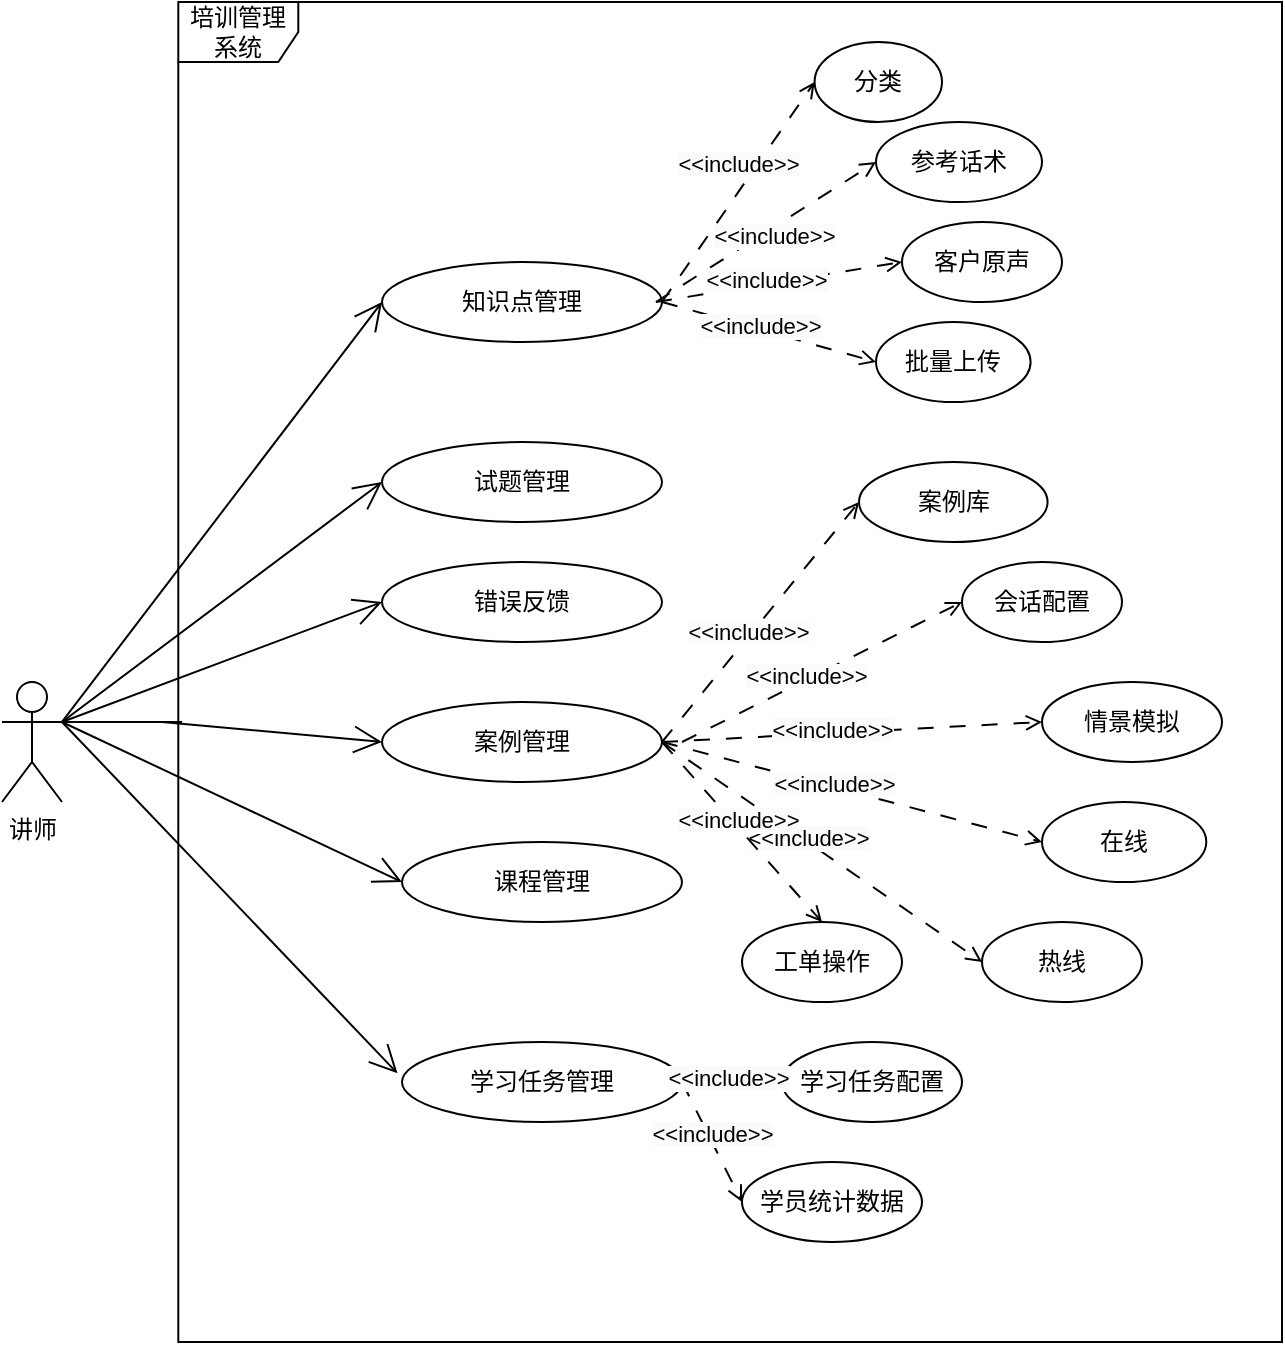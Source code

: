 <mxfile version="24.8.6">
  <diagram name="第 1 页" id="J2Rgs34cH2gYBlN_kvZF">
    <mxGraphModel dx="967" dy="560" grid="1" gridSize="10" guides="1" tooltips="1" connect="1" arrows="1" fold="1" page="1" pageScale="1" pageWidth="827" pageHeight="1169" math="0" shadow="0">
      <root>
        <mxCell id="0" />
        <mxCell id="1" parent="0" />
        <mxCell id="4MMp17TeAA0zZRWLuz8M-1" value="讲师" style="shape=umlActor;verticalLabelPosition=bottom;verticalAlign=top;html=1;outlineConnect=0;" vertex="1" parent="1">
          <mxGeometry x="210" y="440" width="30" height="60" as="geometry" />
        </mxCell>
        <mxCell id="4MMp17TeAA0zZRWLuz8M-2" value="知识点管理" style="ellipse;whiteSpace=wrap;html=1;" vertex="1" parent="1">
          <mxGeometry x="400" y="230" width="140" height="40" as="geometry" />
        </mxCell>
        <mxCell id="4MMp17TeAA0zZRWLuz8M-3" value="" style="endArrow=open;endFill=1;endSize=12;html=1;rounded=0;exitX=1;exitY=0.333;exitDx=0;exitDy=0;exitPerimeter=0;entryX=0;entryY=0.5;entryDx=0;entryDy=0;" edge="1" parent="1" source="4MMp17TeAA0zZRWLuz8M-1" target="4MMp17TeAA0zZRWLuz8M-2">
          <mxGeometry width="160" relative="1" as="geometry">
            <mxPoint x="240" y="520" as="sourcePoint" />
            <mxPoint x="400" y="520" as="targetPoint" />
          </mxGeometry>
        </mxCell>
        <mxCell id="4MMp17TeAA0zZRWLuz8M-4" value="案例管理" style="ellipse;whiteSpace=wrap;html=1;" vertex="1" parent="1">
          <mxGeometry x="400" y="450" width="140" height="40" as="geometry" />
        </mxCell>
        <mxCell id="4MMp17TeAA0zZRWLuz8M-5" value="" style="endArrow=open;endFill=1;endSize=12;html=1;rounded=0;entryX=0;entryY=0.5;entryDx=0;entryDy=0;" edge="1" parent="1" target="4MMp17TeAA0zZRWLuz8M-4">
          <mxGeometry width="160" relative="1" as="geometry">
            <mxPoint x="290" y="460" as="sourcePoint" />
            <mxPoint x="440" y="380" as="targetPoint" />
          </mxGeometry>
        </mxCell>
        <mxCell id="4MMp17TeAA0zZRWLuz8M-6" value="试题管理" style="ellipse;whiteSpace=wrap;html=1;" vertex="1" parent="1">
          <mxGeometry x="400" y="320" width="140" height="40" as="geometry" />
        </mxCell>
        <mxCell id="4MMp17TeAA0zZRWLuz8M-7" value="课程管理" style="ellipse;whiteSpace=wrap;html=1;" vertex="1" parent="1">
          <mxGeometry x="410" y="520" width="140" height="40" as="geometry" />
        </mxCell>
        <mxCell id="4MMp17TeAA0zZRWLuz8M-8" value="学习任务管理" style="ellipse;whiteSpace=wrap;html=1;" vertex="1" parent="1">
          <mxGeometry x="410" y="620" width="140" height="40" as="geometry" />
        </mxCell>
        <mxCell id="4MMp17TeAA0zZRWLuz8M-9" value="" style="endArrow=open;endFill=1;endSize=12;html=1;rounded=0;entryX=0;entryY=0.5;entryDx=0;entryDy=0;" edge="1" parent="1" target="4MMp17TeAA0zZRWLuz8M-6">
          <mxGeometry width="160" relative="1" as="geometry">
            <mxPoint x="300" y="460" as="sourcePoint" />
            <mxPoint x="440" y="450" as="targetPoint" />
            <Array as="points">
              <mxPoint x="240" y="460" />
            </Array>
          </mxGeometry>
        </mxCell>
        <mxCell id="4MMp17TeAA0zZRWLuz8M-10" value="" style="endArrow=open;endFill=1;endSize=12;html=1;rounded=0;entryX=0;entryY=0.5;entryDx=0;entryDy=0;" edge="1" parent="1" target="4MMp17TeAA0zZRWLuz8M-7">
          <mxGeometry width="160" relative="1" as="geometry">
            <mxPoint x="240" y="460" as="sourcePoint" />
            <mxPoint x="430" y="550" as="targetPoint" />
          </mxGeometry>
        </mxCell>
        <mxCell id="4MMp17TeAA0zZRWLuz8M-11" value="" style="endArrow=open;endFill=1;endSize=12;html=1;rounded=0;entryX=-0.016;entryY=0.392;entryDx=0;entryDy=0;entryPerimeter=0;exitX=1;exitY=0.333;exitDx=0;exitDy=0;exitPerimeter=0;" edge="1" parent="1" source="4MMp17TeAA0zZRWLuz8M-1" target="4MMp17TeAA0zZRWLuz8M-8">
          <mxGeometry width="160" relative="1" as="geometry">
            <mxPoint x="290" y="460" as="sourcePoint" />
            <mxPoint x="460" y="590" as="targetPoint" />
          </mxGeometry>
        </mxCell>
        <mxCell id="4MMp17TeAA0zZRWLuz8M-12" value="学员统计数据" style="ellipse;whiteSpace=wrap;html=1;" vertex="1" parent="1">
          <mxGeometry x="580" y="680" width="90" height="40" as="geometry" />
        </mxCell>
        <mxCell id="4MMp17TeAA0zZRWLuz8M-13" value="" style="endArrow=open;html=1;rounded=0;exitX=1;exitY=0.5;exitDx=0;exitDy=0;dashed=1;dashPattern=8 8;endFill=0;entryX=0;entryY=0.5;entryDx=0;entryDy=0;" edge="1" parent="1" source="4MMp17TeAA0zZRWLuz8M-2" target="4MMp17TeAA0zZRWLuz8M-15">
          <mxGeometry width="50" height="50" relative="1" as="geometry">
            <mxPoint x="656.3" y="300" as="sourcePoint" />
            <mxPoint x="646.3" y="170" as="targetPoint" />
            <Array as="points" />
          </mxGeometry>
        </mxCell>
        <mxCell id="4MMp17TeAA0zZRWLuz8M-14" value="&lt;span style=&quot;background-color: rgb(251, 251, 251);&quot;&gt;&amp;lt;&amp;lt;include&amp;gt;&amp;gt;&lt;/span&gt;" style="edgeLabel;html=1;align=center;verticalAlign=middle;resizable=0;points=[];rotation=0;" vertex="1" connectable="0" parent="4MMp17TeAA0zZRWLuz8M-13">
          <mxGeometry x="-0.104" y="2" relative="1" as="geometry">
            <mxPoint x="5" y="-19" as="offset" />
          </mxGeometry>
        </mxCell>
        <mxCell id="4MMp17TeAA0zZRWLuz8M-15" value="分类" style="ellipse;whiteSpace=wrap;html=1;" vertex="1" parent="1">
          <mxGeometry x="616.3" y="120" width="63.7" height="40" as="geometry" />
        </mxCell>
        <mxCell id="4MMp17TeAA0zZRWLuz8M-16" value="参考话术" style="ellipse;whiteSpace=wrap;html=1;" vertex="1" parent="1">
          <mxGeometry x="647" y="160" width="83" height="40" as="geometry" />
        </mxCell>
        <mxCell id="4MMp17TeAA0zZRWLuz8M-17" value="客户原声" style="ellipse;whiteSpace=wrap;html=1;" vertex="1" parent="1">
          <mxGeometry x="660" y="210" width="80" height="40" as="geometry" />
        </mxCell>
        <mxCell id="4MMp17TeAA0zZRWLuz8M-18" value="" style="endArrow=open;html=1;rounded=0;dashed=1;dashPattern=8 8;endFill=0;entryX=0;entryY=0.5;entryDx=0;entryDy=0;" edge="1" parent="1" target="4MMp17TeAA0zZRWLuz8M-16">
          <mxGeometry width="50" height="50" relative="1" as="geometry">
            <mxPoint x="537" y="250" as="sourcePoint" />
            <mxPoint x="496.3" y="350" as="targetPoint" />
            <Array as="points" />
          </mxGeometry>
        </mxCell>
        <mxCell id="4MMp17TeAA0zZRWLuz8M-19" value="&lt;span style=&quot;background-color: rgb(251, 251, 251);&quot;&gt;&amp;lt;&amp;lt;include&amp;gt;&amp;gt;&lt;/span&gt;" style="edgeLabel;html=1;align=center;verticalAlign=middle;resizable=0;points=[];" vertex="1" connectable="0" parent="4MMp17TeAA0zZRWLuz8M-18">
          <mxGeometry x="-0.104" y="2" relative="1" as="geometry">
            <mxPoint x="10" as="offset" />
          </mxGeometry>
        </mxCell>
        <mxCell id="4MMp17TeAA0zZRWLuz8M-20" value="" style="endArrow=open;html=1;rounded=0;dashed=1;dashPattern=8 8;endFill=0;entryX=0;entryY=0.5;entryDx=0;entryDy=0;" edge="1" parent="1" target="4MMp17TeAA0zZRWLuz8M-17">
          <mxGeometry width="50" height="50" relative="1" as="geometry">
            <mxPoint x="537" y="250" as="sourcePoint" />
            <mxPoint x="656.3" y="230" as="targetPoint" />
            <Array as="points" />
          </mxGeometry>
        </mxCell>
        <mxCell id="4MMp17TeAA0zZRWLuz8M-21" value="&lt;span style=&quot;background-color: rgb(251, 251, 251);&quot;&gt;&amp;lt;&amp;lt;include&amp;gt;&amp;gt;&lt;/span&gt;" style="edgeLabel;html=1;align=center;verticalAlign=middle;resizable=0;points=[];" vertex="1" connectable="0" parent="4MMp17TeAA0zZRWLuz8M-20">
          <mxGeometry x="-0.104" y="2" relative="1" as="geometry">
            <mxPoint as="offset" />
          </mxGeometry>
        </mxCell>
        <mxCell id="4MMp17TeAA0zZRWLuz8M-22" value="案例库" style="ellipse;whiteSpace=wrap;html=1;" vertex="1" parent="1">
          <mxGeometry x="638.5" y="330" width="94.3" height="40" as="geometry" />
        </mxCell>
        <mxCell id="4MMp17TeAA0zZRWLuz8M-23" value="会话配置" style="ellipse;whiteSpace=wrap;html=1;" vertex="1" parent="1">
          <mxGeometry x="690" y="380" width="80" height="40" as="geometry" />
        </mxCell>
        <mxCell id="4MMp17TeAA0zZRWLuz8M-24" value="" style="endArrow=open;html=1;rounded=0;dashed=1;dashPattern=8 8;endFill=0;exitX=1;exitY=0.5;exitDx=0;exitDy=0;entryX=0;entryY=0.5;entryDx=0;entryDy=0;" edge="1" parent="1" source="4MMp17TeAA0zZRWLuz8M-2" target="4MMp17TeAA0zZRWLuz8M-26">
          <mxGeometry width="50" height="50" relative="1" as="geometry">
            <mxPoint x="566.3" y="240" as="sourcePoint" />
            <mxPoint x="620" y="290" as="targetPoint" />
            <Array as="points" />
          </mxGeometry>
        </mxCell>
        <mxCell id="4MMp17TeAA0zZRWLuz8M-25" value="&lt;span style=&quot;background-color: rgb(251, 251, 251);&quot;&gt;&amp;lt;&amp;lt;include&amp;gt;&amp;gt;&lt;/span&gt;" style="edgeLabel;html=1;align=center;verticalAlign=middle;resizable=0;points=[];" vertex="1" connectable="0" parent="4MMp17TeAA0zZRWLuz8M-24">
          <mxGeometry x="-0.104" y="2" relative="1" as="geometry">
            <mxPoint as="offset" />
          </mxGeometry>
        </mxCell>
        <mxCell id="4MMp17TeAA0zZRWLuz8M-26" value="批量上传" style="ellipse;whiteSpace=wrap;html=1;" vertex="1" parent="1">
          <mxGeometry x="647" y="260" width="77.3" height="40" as="geometry" />
        </mxCell>
        <mxCell id="4MMp17TeAA0zZRWLuz8M-27" value="情景模拟" style="ellipse;whiteSpace=wrap;html=1;" vertex="1" parent="1">
          <mxGeometry x="730" y="440" width="90" height="40" as="geometry" />
        </mxCell>
        <mxCell id="4MMp17TeAA0zZRWLuz8M-28" value="" style="endArrow=open;html=1;rounded=0;dashed=1;dashPattern=8 8;endFill=0;exitX=1;exitY=0.5;exitDx=0;exitDy=0;entryX=0;entryY=0.5;entryDx=0;entryDy=0;" edge="1" parent="1" source="4MMp17TeAA0zZRWLuz8M-4" target="4MMp17TeAA0zZRWLuz8M-22">
          <mxGeometry width="50" height="50" relative="1" as="geometry">
            <mxPoint x="550" y="290" as="sourcePoint" />
            <mxPoint x="620" y="350" as="targetPoint" />
            <Array as="points" />
          </mxGeometry>
        </mxCell>
        <mxCell id="4MMp17TeAA0zZRWLuz8M-29" value="&lt;span style=&quot;background-color: rgb(251, 251, 251);&quot;&gt;&amp;lt;&amp;lt;include&amp;gt;&amp;gt;&lt;/span&gt;" style="edgeLabel;html=1;align=center;verticalAlign=middle;resizable=0;points=[];" vertex="1" connectable="0" parent="4MMp17TeAA0zZRWLuz8M-28">
          <mxGeometry x="-0.104" y="2" relative="1" as="geometry">
            <mxPoint as="offset" />
          </mxGeometry>
        </mxCell>
        <mxCell id="4MMp17TeAA0zZRWLuz8M-30" value="" style="endArrow=open;html=1;rounded=0;dashed=1;dashPattern=8 8;endFill=0;entryX=0;entryY=0.5;entryDx=0;entryDy=0;" edge="1" parent="1" target="4MMp17TeAA0zZRWLuz8M-23">
          <mxGeometry width="50" height="50" relative="1" as="geometry">
            <mxPoint x="550" y="470" as="sourcePoint" />
            <mxPoint x="600" y="440" as="targetPoint" />
            <Array as="points" />
          </mxGeometry>
        </mxCell>
        <mxCell id="4MMp17TeAA0zZRWLuz8M-31" value="&lt;span style=&quot;background-color: rgb(251, 251, 251);&quot;&gt;&amp;lt;&amp;lt;include&amp;gt;&amp;gt;&lt;/span&gt;" style="edgeLabel;html=1;align=center;verticalAlign=middle;resizable=0;points=[];" vertex="1" connectable="0" parent="4MMp17TeAA0zZRWLuz8M-30">
          <mxGeometry x="-0.104" y="2" relative="1" as="geometry">
            <mxPoint as="offset" />
          </mxGeometry>
        </mxCell>
        <mxCell id="4MMp17TeAA0zZRWLuz8M-32" value="" style="endArrow=open;html=1;rounded=0;dashed=1;dashPattern=8 8;endFill=0;entryX=0;entryY=0.5;entryDx=0;entryDy=0;exitX=1;exitY=0.5;exitDx=0;exitDy=0;" edge="1" parent="1" source="4MMp17TeAA0zZRWLuz8M-4" target="4MMp17TeAA0zZRWLuz8M-27">
          <mxGeometry width="50" height="50" relative="1" as="geometry">
            <mxPoint x="550" y="430" as="sourcePoint" />
            <mxPoint x="620" y="460" as="targetPoint" />
            <Array as="points" />
          </mxGeometry>
        </mxCell>
        <mxCell id="4MMp17TeAA0zZRWLuz8M-33" value="&lt;span style=&quot;background-color: rgb(251, 251, 251);&quot;&gt;&amp;lt;&amp;lt;include&amp;gt;&amp;gt;&lt;/span&gt;" style="edgeLabel;html=1;align=center;verticalAlign=middle;resizable=0;points=[];" vertex="1" connectable="0" parent="4MMp17TeAA0zZRWLuz8M-32">
          <mxGeometry x="-0.104" y="2" relative="1" as="geometry">
            <mxPoint as="offset" />
          </mxGeometry>
        </mxCell>
        <mxCell id="4MMp17TeAA0zZRWLuz8M-34" value="" style="endArrow=open;html=1;rounded=0;dashed=1;dashPattern=8 8;endFill=0;entryX=0;entryY=0.5;entryDx=0;entryDy=0;exitX=1;exitY=0.5;exitDx=0;exitDy=0;" edge="1" parent="1" source="4MMp17TeAA0zZRWLuz8M-8" target="4MMp17TeAA0zZRWLuz8M-12">
          <mxGeometry width="50" height="50" relative="1" as="geometry">
            <mxPoint x="540" y="400" as="sourcePoint" />
            <mxPoint x="650" y="470" as="targetPoint" />
            <Array as="points" />
          </mxGeometry>
        </mxCell>
        <mxCell id="4MMp17TeAA0zZRWLuz8M-35" value="&lt;span style=&quot;background-color: rgb(251, 251, 251);&quot;&gt;&amp;lt;&amp;lt;include&amp;gt;&amp;gt;&lt;/span&gt;" style="edgeLabel;html=1;align=center;verticalAlign=middle;resizable=0;points=[];" vertex="1" connectable="0" parent="4MMp17TeAA0zZRWLuz8M-34">
          <mxGeometry x="-0.104" y="2" relative="1" as="geometry">
            <mxPoint as="offset" />
          </mxGeometry>
        </mxCell>
        <mxCell id="4MMp17TeAA0zZRWLuz8M-36" value="热线" style="ellipse;whiteSpace=wrap;html=1;" vertex="1" parent="1">
          <mxGeometry x="700" y="560" width="80" height="40" as="geometry" />
        </mxCell>
        <mxCell id="4MMp17TeAA0zZRWLuz8M-37" value="在线" style="ellipse;whiteSpace=wrap;html=1;" vertex="1" parent="1">
          <mxGeometry x="730" y="500" width="82.15" height="40" as="geometry" />
        </mxCell>
        <mxCell id="4MMp17TeAA0zZRWLuz8M-38" value="" style="endArrow=open;html=1;rounded=0;dashed=1;dashPattern=8 8;endFill=0;entryX=0;entryY=0.5;entryDx=0;entryDy=0;exitX=1;exitY=0.5;exitDx=0;exitDy=0;" edge="1" parent="1" source="4MMp17TeAA0zZRWLuz8M-4" target="4MMp17TeAA0zZRWLuz8M-37">
          <mxGeometry width="50" height="50" relative="1" as="geometry">
            <mxPoint x="530" y="410" as="sourcePoint" />
            <mxPoint x="510" y="440" as="targetPoint" />
            <Array as="points" />
          </mxGeometry>
        </mxCell>
        <mxCell id="4MMp17TeAA0zZRWLuz8M-39" value="&lt;span style=&quot;background-color: rgb(251, 251, 251);&quot;&gt;&amp;lt;&amp;lt;include&amp;gt;&amp;gt;&lt;/span&gt;" style="edgeLabel;html=1;align=center;verticalAlign=middle;resizable=0;points=[];" vertex="1" connectable="0" parent="4MMp17TeAA0zZRWLuz8M-38">
          <mxGeometry x="-0.104" y="2" relative="1" as="geometry">
            <mxPoint as="offset" />
          </mxGeometry>
        </mxCell>
        <mxCell id="4MMp17TeAA0zZRWLuz8M-40" value="" style="endArrow=open;html=1;rounded=0;dashed=1;dashPattern=8 8;endFill=0;exitX=1;exitY=0.5;exitDx=0;exitDy=0;entryX=0;entryY=0.5;entryDx=0;entryDy=0;" edge="1" parent="1" source="4MMp17TeAA0zZRWLuz8M-4" target="4MMp17TeAA0zZRWLuz8M-36">
          <mxGeometry width="50" height="50" relative="1" as="geometry">
            <mxPoint x="533" y="470" as="sourcePoint" />
            <mxPoint x="620" y="560" as="targetPoint" />
            <Array as="points" />
          </mxGeometry>
        </mxCell>
        <mxCell id="4MMp17TeAA0zZRWLuz8M-41" value="&lt;span style=&quot;background-color: rgb(251, 251, 251);&quot;&gt;&amp;lt;&amp;lt;include&amp;gt;&amp;gt;&lt;/span&gt;" style="edgeLabel;html=1;align=center;verticalAlign=middle;resizable=0;points=[];" vertex="1" connectable="0" parent="4MMp17TeAA0zZRWLuz8M-40">
          <mxGeometry x="-0.104" y="2" relative="1" as="geometry">
            <mxPoint as="offset" />
          </mxGeometry>
        </mxCell>
        <mxCell id="4MMp17TeAA0zZRWLuz8M-44" value="工单操作" style="ellipse;whiteSpace=wrap;html=1;" vertex="1" parent="1">
          <mxGeometry x="580" y="560" width="80" height="40" as="geometry" />
        </mxCell>
        <mxCell id="4MMp17TeAA0zZRWLuz8M-45" value="" style="endArrow=open;html=1;rounded=0;exitX=1;exitY=0.5;exitDx=0;exitDy=0;dashed=1;dashPattern=8 8;endFill=0;entryX=0.5;entryY=0;entryDx=0;entryDy=0;" edge="1" parent="1" source="4MMp17TeAA0zZRWLuz8M-4" target="4MMp17TeAA0zZRWLuz8M-44">
          <mxGeometry width="50" height="50" relative="1" as="geometry">
            <mxPoint x="330" y="600" as="sourcePoint" />
            <mxPoint x="670" y="570" as="targetPoint" />
            <Array as="points" />
          </mxGeometry>
        </mxCell>
        <mxCell id="4MMp17TeAA0zZRWLuz8M-46" value="&lt;span style=&quot;background-color: rgb(251, 251, 251);&quot;&gt;&amp;lt;&amp;lt;include&amp;gt;&amp;gt;&lt;/span&gt;" style="edgeLabel;html=1;align=center;verticalAlign=middle;resizable=0;points=[];" vertex="1" connectable="0" parent="4MMp17TeAA0zZRWLuz8M-45">
          <mxGeometry x="-0.104" y="2" relative="1" as="geometry">
            <mxPoint as="offset" />
          </mxGeometry>
        </mxCell>
        <mxCell id="4MMp17TeAA0zZRWLuz8M-47" value="错误反馈" style="ellipse;whiteSpace=wrap;html=1;" vertex="1" parent="1">
          <mxGeometry x="400" y="380" width="140" height="40" as="geometry" />
        </mxCell>
        <mxCell id="4MMp17TeAA0zZRWLuz8M-48" value="" style="endArrow=open;endFill=1;endSize=12;html=1;rounded=0;entryX=0;entryY=0.5;entryDx=0;entryDy=0;" edge="1" parent="1" target="4MMp17TeAA0zZRWLuz8M-47">
          <mxGeometry width="160" relative="1" as="geometry">
            <mxPoint x="240" y="460" as="sourcePoint" />
            <mxPoint x="410" y="350" as="targetPoint" />
            <Array as="points" />
          </mxGeometry>
        </mxCell>
        <mxCell id="4MMp17TeAA0zZRWLuz8M-49" value="培训管理系统" style="shape=umlFrame;whiteSpace=wrap;html=1;pointerEvents=0;" vertex="1" parent="1">
          <mxGeometry x="298.15" y="100" width="551.85" height="670" as="geometry" />
        </mxCell>
        <mxCell id="4MMp17TeAA0zZRWLuz8M-50" value="学习任务配置" style="ellipse;whiteSpace=wrap;html=1;" vertex="1" parent="1">
          <mxGeometry x="600" y="620" width="90" height="40" as="geometry" />
        </mxCell>
        <mxCell id="4MMp17TeAA0zZRWLuz8M-51" value="" style="endArrow=open;html=1;rounded=0;dashed=1;dashPattern=8 8;endFill=0;entryX=0;entryY=0.5;entryDx=0;entryDy=0;exitX=1;exitY=0.5;exitDx=0;exitDy=0;" edge="1" parent="1" source="4MMp17TeAA0zZRWLuz8M-8" target="4MMp17TeAA0zZRWLuz8M-50">
          <mxGeometry width="50" height="50" relative="1" as="geometry">
            <mxPoint x="560" y="650" as="sourcePoint" />
            <mxPoint x="590" y="710" as="targetPoint" />
            <Array as="points" />
          </mxGeometry>
        </mxCell>
        <mxCell id="4MMp17TeAA0zZRWLuz8M-52" value="&lt;span style=&quot;background-color: rgb(251, 251, 251);&quot;&gt;&amp;lt;&amp;lt;include&amp;gt;&amp;gt;&lt;/span&gt;" style="edgeLabel;html=1;align=center;verticalAlign=middle;resizable=0;points=[];" vertex="1" connectable="0" parent="4MMp17TeAA0zZRWLuz8M-51">
          <mxGeometry x="-0.104" y="2" relative="1" as="geometry">
            <mxPoint as="offset" />
          </mxGeometry>
        </mxCell>
      </root>
    </mxGraphModel>
  </diagram>
</mxfile>
